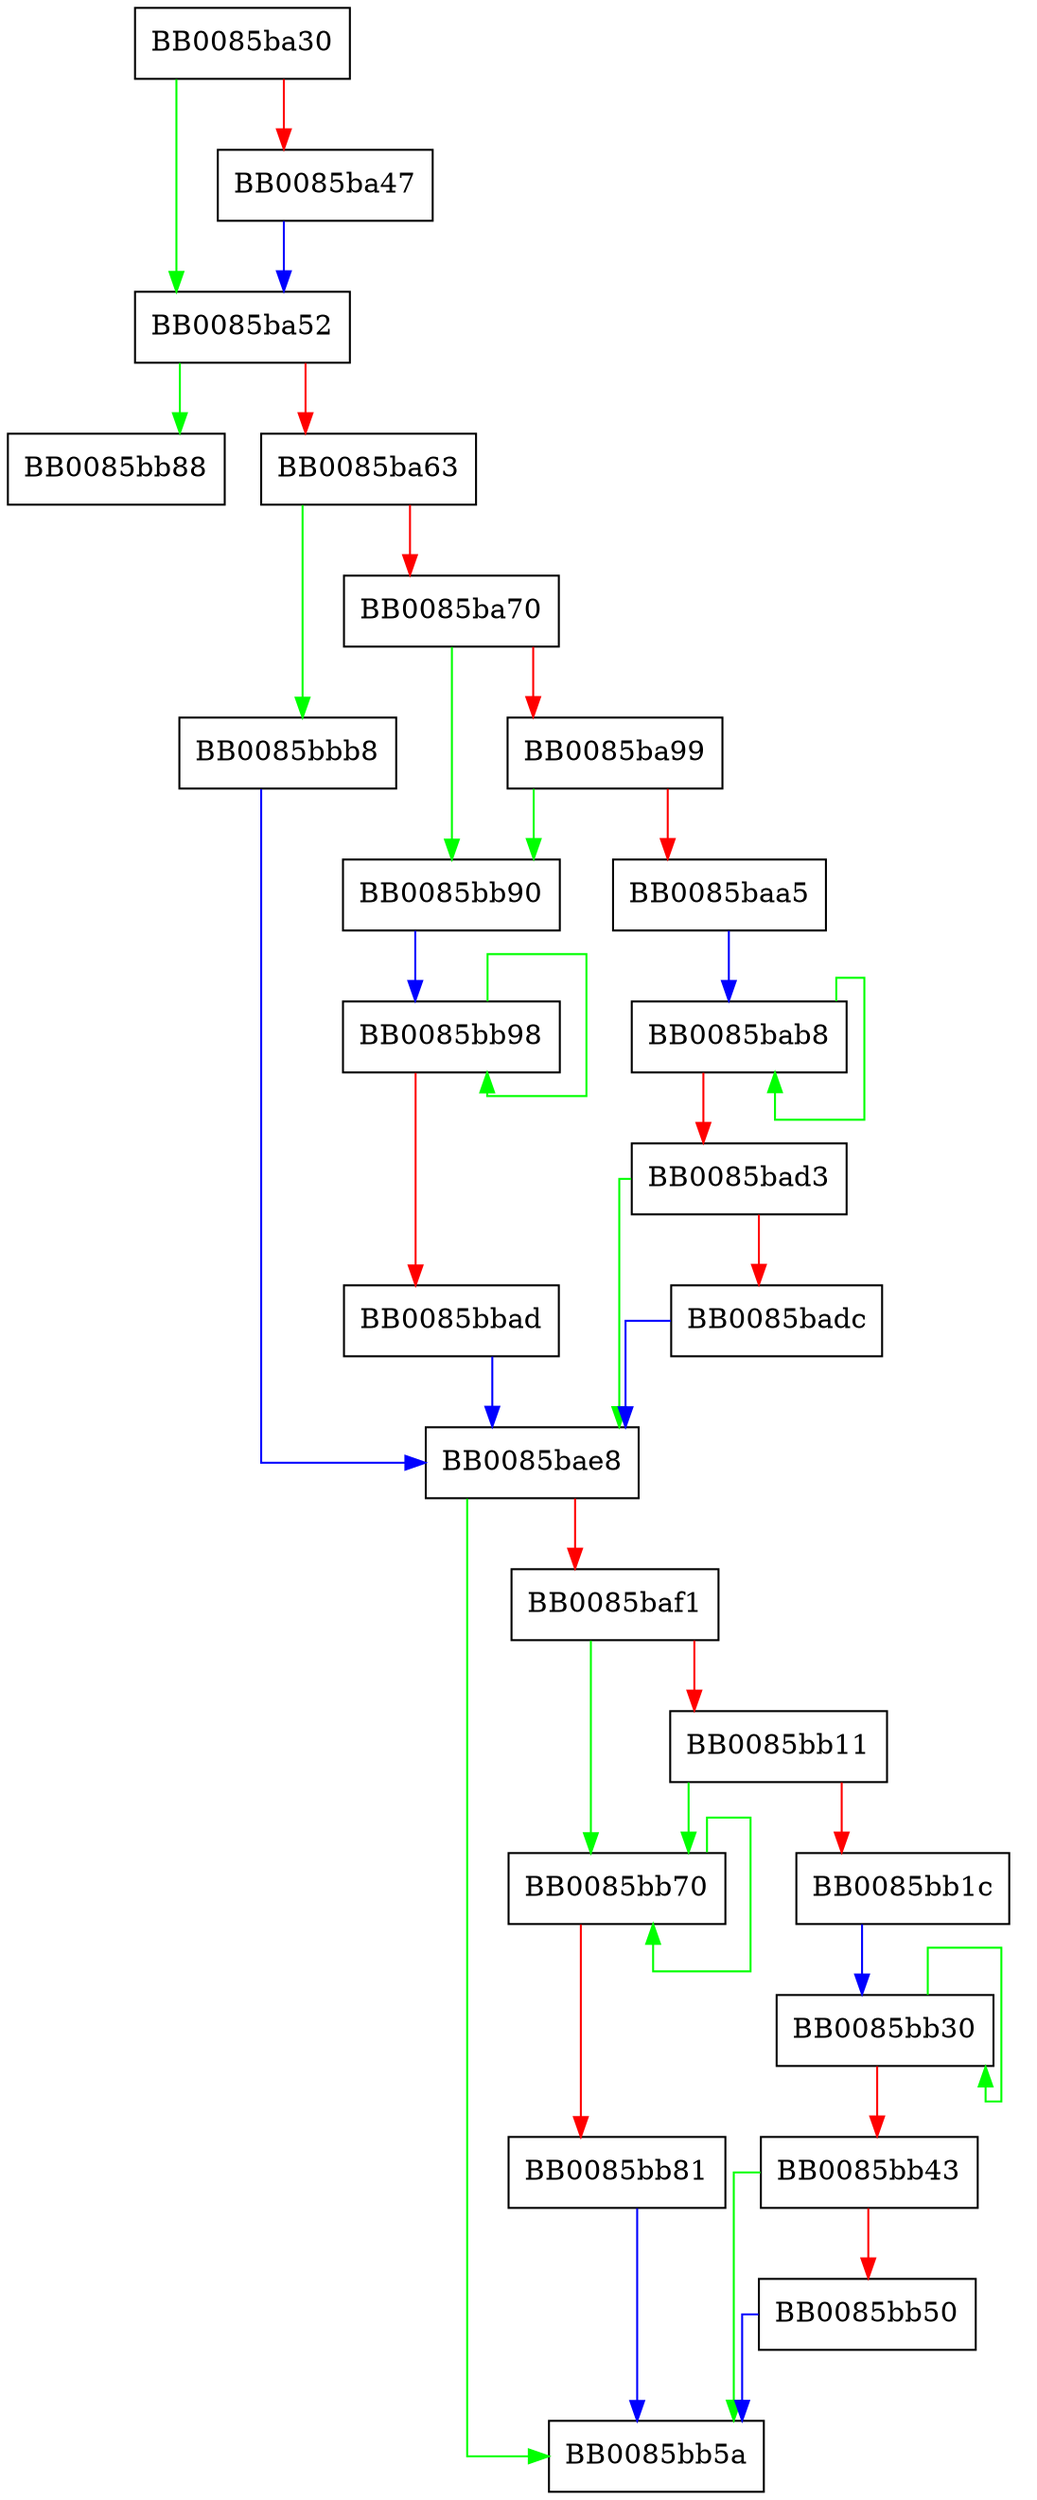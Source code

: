 digraph BN_GF2m_add {
  node [shape="box"];
  graph [splines=ortho];
  BB0085ba30 -> BB0085ba52 [color="green"];
  BB0085ba30 -> BB0085ba47 [color="red"];
  BB0085ba47 -> BB0085ba52 [color="blue"];
  BB0085ba52 -> BB0085bb88 [color="green"];
  BB0085ba52 -> BB0085ba63 [color="red"];
  BB0085ba63 -> BB0085bbb8 [color="green"];
  BB0085ba63 -> BB0085ba70 [color="red"];
  BB0085ba70 -> BB0085bb90 [color="green"];
  BB0085ba70 -> BB0085ba99 [color="red"];
  BB0085ba99 -> BB0085bb90 [color="green"];
  BB0085ba99 -> BB0085baa5 [color="red"];
  BB0085baa5 -> BB0085bab8 [color="blue"];
  BB0085bab8 -> BB0085bab8 [color="green"];
  BB0085bab8 -> BB0085bad3 [color="red"];
  BB0085bad3 -> BB0085bae8 [color="green"];
  BB0085bad3 -> BB0085badc [color="red"];
  BB0085badc -> BB0085bae8 [color="blue"];
  BB0085bae8 -> BB0085bb5a [color="green"];
  BB0085bae8 -> BB0085baf1 [color="red"];
  BB0085baf1 -> BB0085bb70 [color="green"];
  BB0085baf1 -> BB0085bb11 [color="red"];
  BB0085bb11 -> BB0085bb70 [color="green"];
  BB0085bb11 -> BB0085bb1c [color="red"];
  BB0085bb1c -> BB0085bb30 [color="blue"];
  BB0085bb30 -> BB0085bb30 [color="green"];
  BB0085bb30 -> BB0085bb43 [color="red"];
  BB0085bb43 -> BB0085bb5a [color="green"];
  BB0085bb43 -> BB0085bb50 [color="red"];
  BB0085bb50 -> BB0085bb5a [color="blue"];
  BB0085bb70 -> BB0085bb70 [color="green"];
  BB0085bb70 -> BB0085bb81 [color="red"];
  BB0085bb81 -> BB0085bb5a [color="blue"];
  BB0085bb90 -> BB0085bb98 [color="blue"];
  BB0085bb98 -> BB0085bb98 [color="green"];
  BB0085bb98 -> BB0085bbad [color="red"];
  BB0085bbad -> BB0085bae8 [color="blue"];
  BB0085bbb8 -> BB0085bae8 [color="blue"];
}